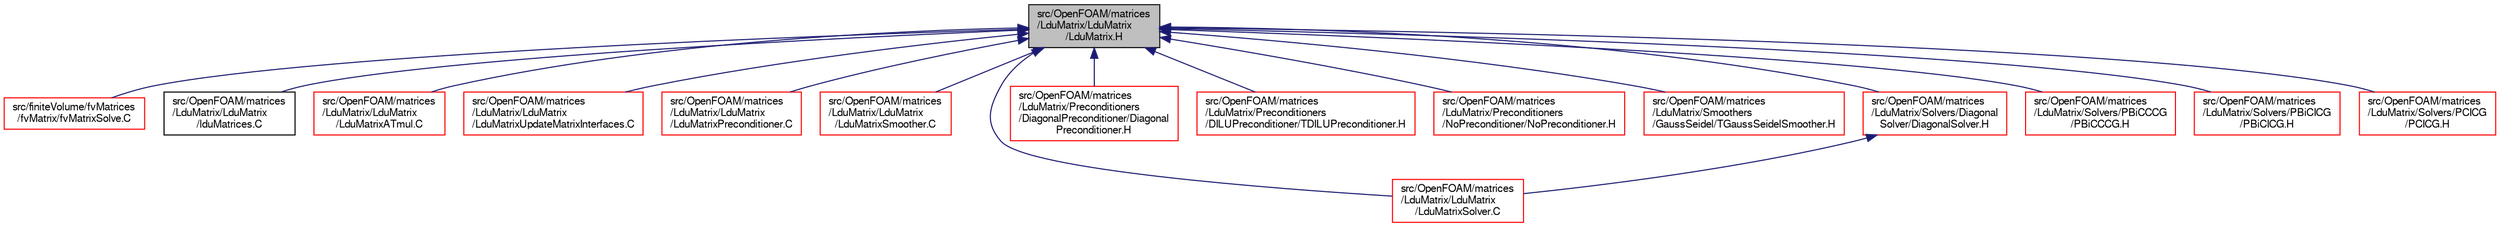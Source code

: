digraph "src/OpenFOAM/matrices/LduMatrix/LduMatrix/LduMatrix.H"
{
  bgcolor="transparent";
  edge [fontname="FreeSans",fontsize="10",labelfontname="FreeSans",labelfontsize="10"];
  node [fontname="FreeSans",fontsize="10",shape=record];
  Node130 [label="src/OpenFOAM/matrices\l/LduMatrix/LduMatrix\l/LduMatrix.H",height=0.2,width=0.4,color="black", fillcolor="grey75", style="filled", fontcolor="black"];
  Node130 -> Node131 [dir="back",color="midnightblue",fontsize="10",style="solid",fontname="FreeSans"];
  Node131 [label="src/finiteVolume/fvMatrices\l/fvMatrix/fvMatrixSolve.C",height=0.2,width=0.4,color="red",URL="$a03284.html"];
  Node130 -> Node133 [dir="back",color="midnightblue",fontsize="10",style="solid",fontname="FreeSans"];
  Node133 [label="src/OpenFOAM/matrices\l/LduMatrix/LduMatrix\l/lduMatrices.C",height=0.2,width=0.4,color="black",URL="$a10532.html"];
  Node130 -> Node134 [dir="back",color="midnightblue",fontsize="10",style="solid",fontname="FreeSans"];
  Node134 [label="src/OpenFOAM/matrices\l/LduMatrix/LduMatrix\l/LduMatrixATmul.C",height=0.2,width=0.4,color="red",URL="$a10541.html"];
  Node130 -> Node136 [dir="back",color="midnightblue",fontsize="10",style="solid",fontname="FreeSans"];
  Node136 [label="src/OpenFOAM/matrices\l/LduMatrix/LduMatrix\l/LduMatrixUpdateMatrixInterfaces.C",height=0.2,width=0.4,color="red",URL="$a10559.html"];
  Node130 -> Node137 [dir="back",color="midnightblue",fontsize="10",style="solid",fontname="FreeSans"];
  Node137 [label="src/OpenFOAM/matrices\l/LduMatrix/LduMatrix\l/LduMatrixPreconditioner.C",height=0.2,width=0.4,color="red",URL="$a10550.html"];
  Node130 -> Node138 [dir="back",color="midnightblue",fontsize="10",style="solid",fontname="FreeSans"];
  Node138 [label="src/OpenFOAM/matrices\l/LduMatrix/LduMatrix\l/LduMatrixSmoother.C",height=0.2,width=0.4,color="red",URL="$a10553.html"];
  Node130 -> Node139 [dir="back",color="midnightblue",fontsize="10",style="solid",fontname="FreeSans"];
  Node139 [label="src/OpenFOAM/matrices\l/LduMatrix/LduMatrix\l/LduMatrixSolver.C",height=0.2,width=0.4,color="red",URL="$a10556.html"];
  Node130 -> Node140 [dir="back",color="midnightblue",fontsize="10",style="solid",fontname="FreeSans"];
  Node140 [label="src/OpenFOAM/matrices\l/LduMatrix/Preconditioners\l/DiagonalPreconditioner/Diagonal\lPreconditioner.H",height=0.2,width=0.4,color="red",URL="$a10577.html"];
  Node130 -> Node143 [dir="back",color="midnightblue",fontsize="10",style="solid",fontname="FreeSans"];
  Node143 [label="src/OpenFOAM/matrices\l/LduMatrix/Preconditioners\l/DILUPreconditioner/TDILUPreconditioner.H",height=0.2,width=0.4,color="red",URL="$a10583.html"];
  Node130 -> Node145 [dir="back",color="midnightblue",fontsize="10",style="solid",fontname="FreeSans"];
  Node145 [label="src/OpenFOAM/matrices\l/LduMatrix/Preconditioners\l/NoPreconditioner/NoPreconditioner.H",height=0.2,width=0.4,color="red",URL="$a10592.html"];
  Node130 -> Node147 [dir="back",color="midnightblue",fontsize="10",style="solid",fontname="FreeSans"];
  Node147 [label="src/OpenFOAM/matrices\l/LduMatrix/Smoothers\l/GaussSeidel/TGaussSeidelSmoother.H",height=0.2,width=0.4,color="red",URL="$a10598.html"];
  Node130 -> Node150 [dir="back",color="midnightblue",fontsize="10",style="solid",fontname="FreeSans"];
  Node150 [label="src/OpenFOAM/matrices\l/LduMatrix/Solvers/Diagonal\lSolver/DiagonalSolver.H",height=0.2,width=0.4,color="red",URL="$a10607.html"];
  Node150 -> Node139 [dir="back",color="midnightblue",fontsize="10",style="solid",fontname="FreeSans"];
  Node130 -> Node152 [dir="back",color="midnightblue",fontsize="10",style="solid",fontname="FreeSans"];
  Node152 [label="src/OpenFOAM/matrices\l/LduMatrix/Solvers/PBiCCCG\l/PBiCCCG.H",height=0.2,width=0.4,color="red",URL="$a10616.html"];
  Node130 -> Node155 [dir="back",color="midnightblue",fontsize="10",style="solid",fontname="FreeSans"];
  Node155 [label="src/OpenFOAM/matrices\l/LduMatrix/Solvers/PBiCICG\l/PBiCICG.H",height=0.2,width=0.4,color="red",URL="$a10622.html"];
  Node130 -> Node157 [dir="back",color="midnightblue",fontsize="10",style="solid",fontname="FreeSans"];
  Node157 [label="src/OpenFOAM/matrices\l/LduMatrix/Solvers/PCICG\l/PCICG.H",height=0.2,width=0.4,color="red",URL="$a10628.html"];
}
